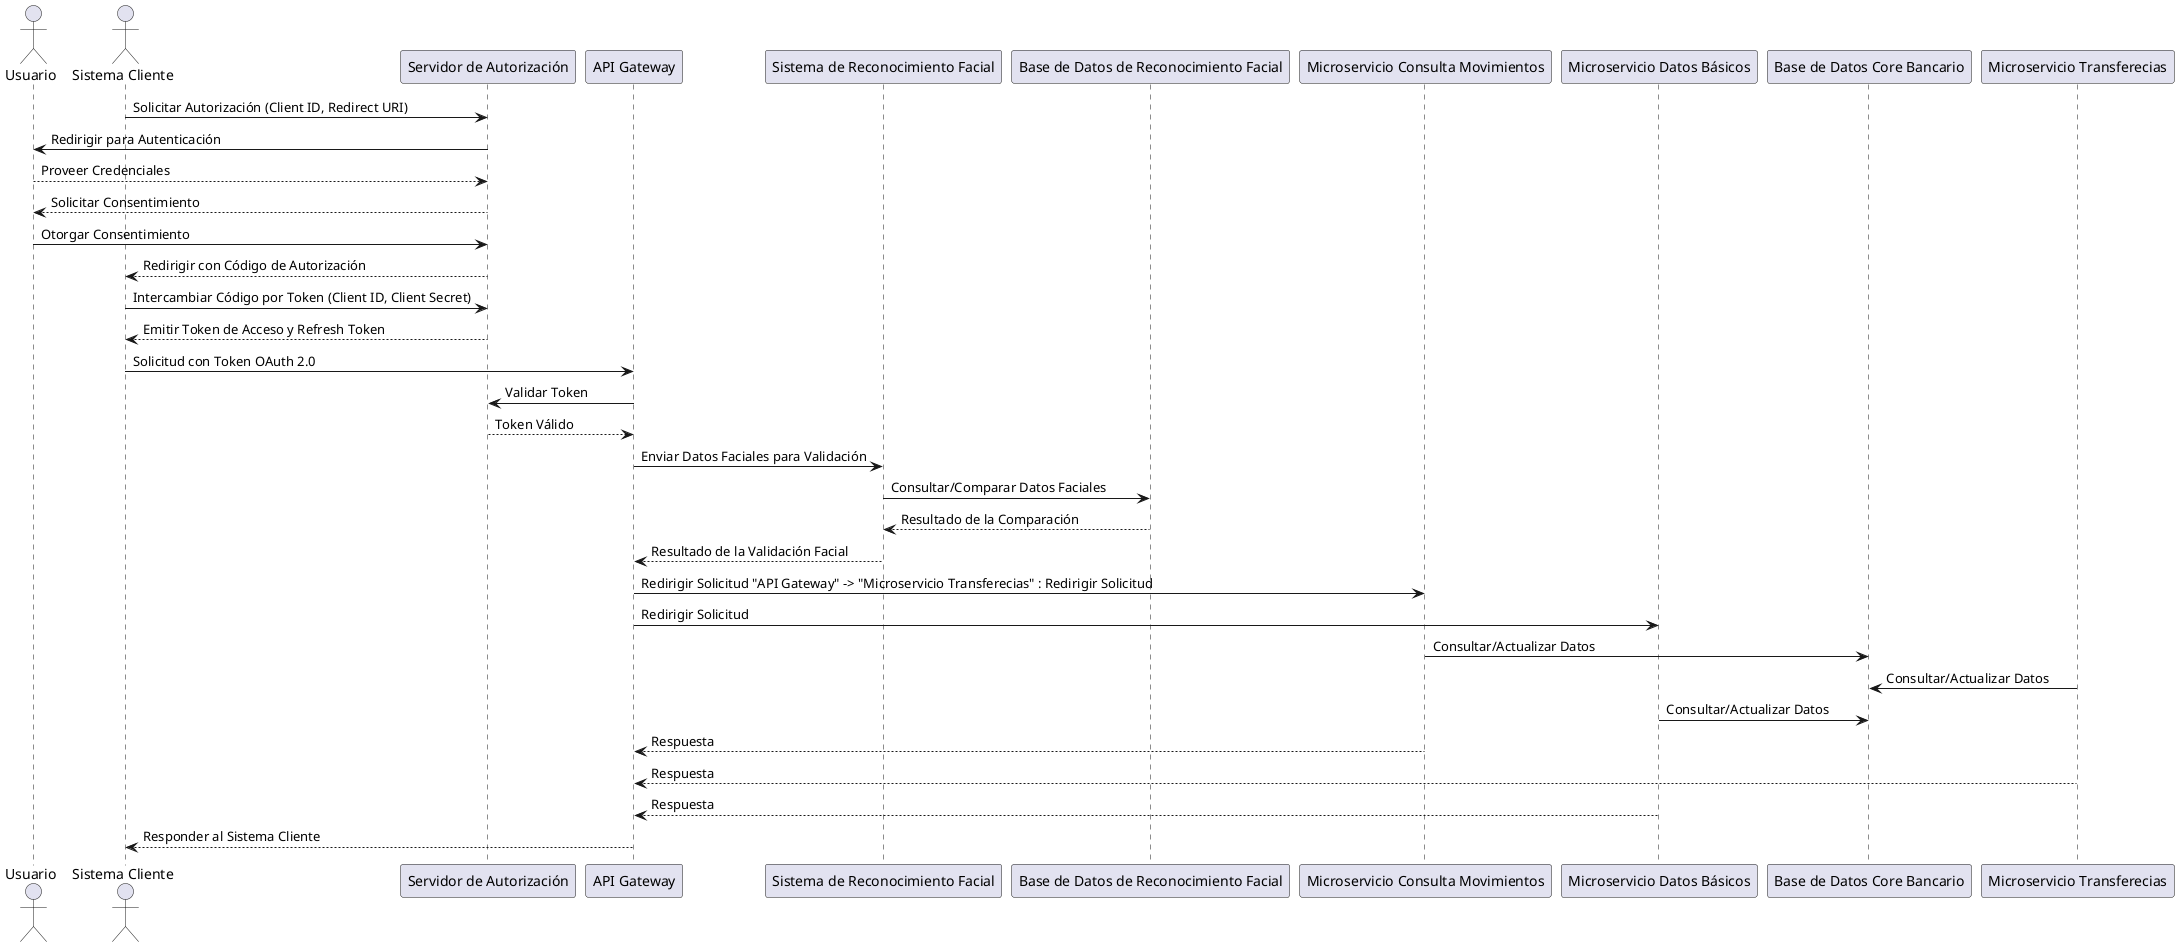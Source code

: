 @startuml

actor "Usuario" as User
actor "Sistema Cliente" as Client

Client -> "Servidor de Autorización" : Solicitar Autorización (Client ID, Redirect URI) 
"Servidor de Autorización" -> User : Redirigir para Autenticación
User --> "Servidor de Autorización" : Proveer Credenciales 
"Servidor de Autorización" --> User : Solicitar Consentimiento 
User -> "Servidor de Autorización" : Otorgar Consentimiento
"Servidor de Autorización" --> Client : Redirigir con Código de Autorización

Client -> "Servidor de Autorización" : Intercambiar Código por Token (Client ID, Client Secret) 
"Servidor de Autorización" --> Client : Emitir Token de Acceso y Refresh Token

Client -> "API Gateway" : Solicitud con Token OAuth 2.0 
"API Gateway" -> "Servidor de Autorización" : Validar Token 
"Servidor de Autorización" --> "API Gateway" : Token Válido

"API Gateway" -> "Sistema de Reconocimiento Facial" : Enviar Datos Faciales para Validación
"Sistema de Reconocimiento Facial" -> "Base de Datos de Reconocimiento Facial" : Consultar/Comparar Datos Faciales 
"Base de Datos de Reconocimiento Facial" --> "Sistema de Reconocimiento Facial" : Resultado de la Comparación 
"Sistema de Reconocimiento Facial" --> "API Gateway" : Resultado de la Validación Facial

"API Gateway" -> "Microservicio Consulta Movimientos" : Redirigir Solicitud "API Gateway" -> "Microservicio Transferecias" : Redirigir Solicitud
"API Gateway" -> "Microservicio Datos Básicos" : Redirigir Solicitud

"Microservicio Consulta Movimientos" -> "Base de Datos Core Bancario" : Consultar/Actualizar Datos 
"Microservicio Transferecias" -> "Base de Datos Core Bancario" : Consultar/Actualizar Datos 
"Microservicio Datos Básicos" -> "Base de Datos Core Bancario" : Consultar/Actualizar Datos

"Microservicio Consulta Movimientos" --> "API Gateway" : Respuesta 
"Microservicio Transferecias" --> "API Gateway" : Respuesta 
"Microservicio Datos Básicos" --> "API Gateway" : Respuesta

"API Gateway" --> Client : Responder al Sistema Cliente

@enduml
